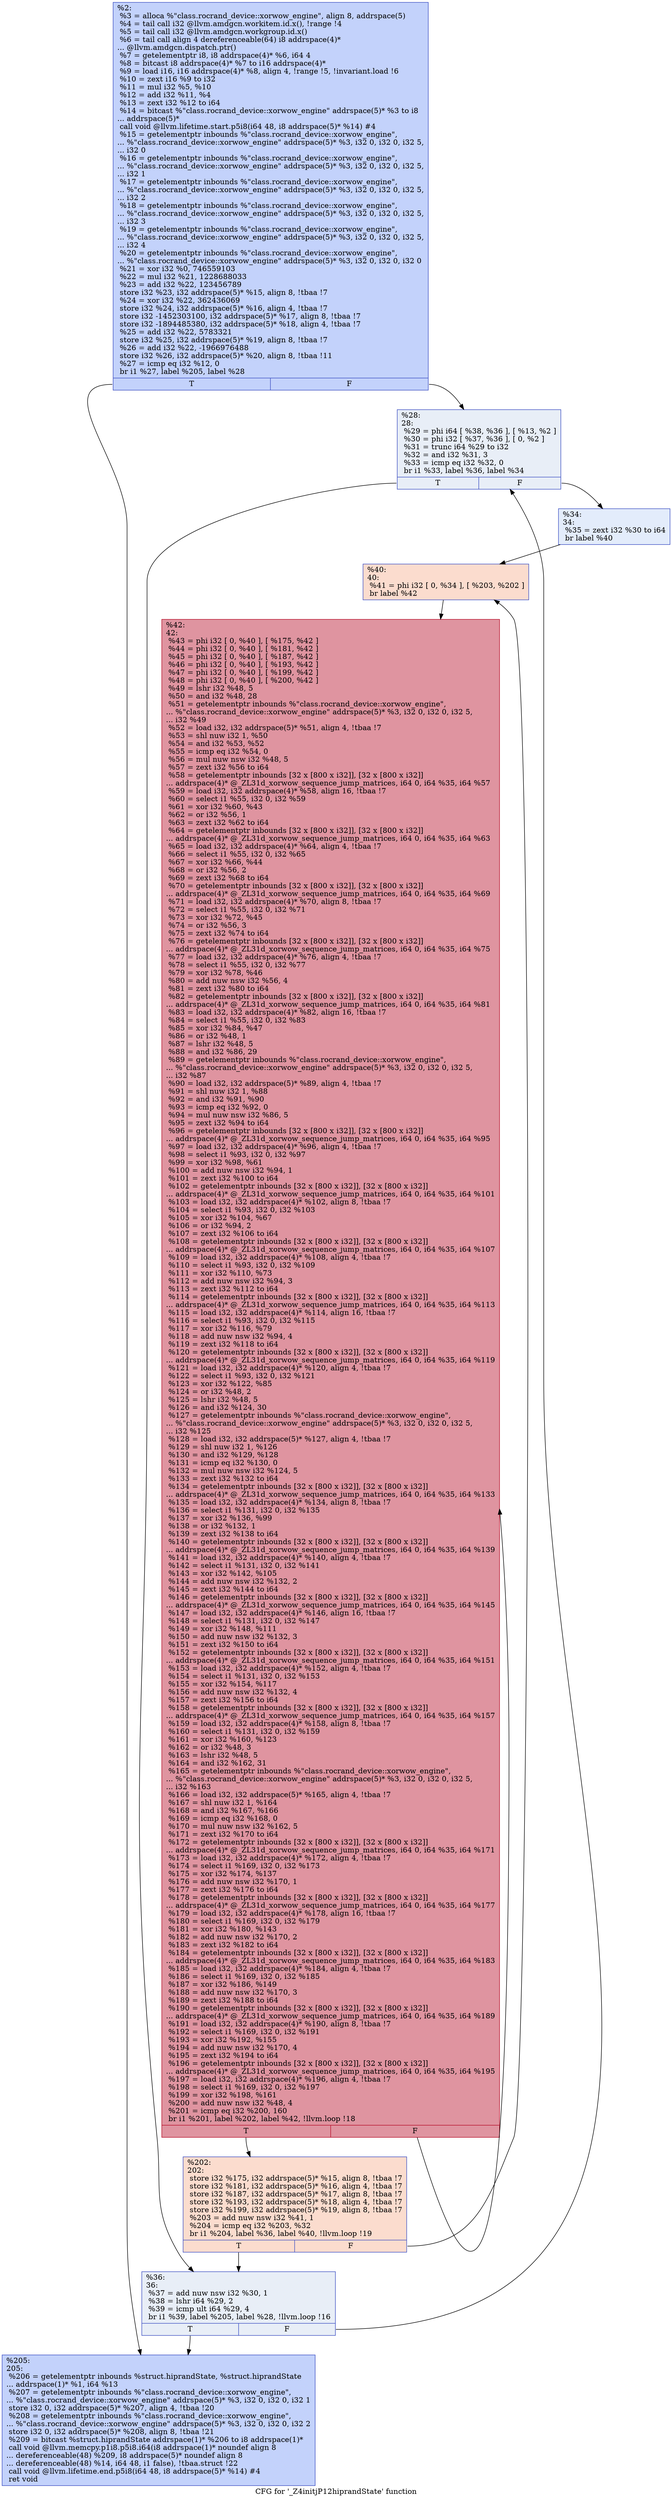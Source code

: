 digraph "CFG for '_Z4initjP12hiprandState' function" {
	label="CFG for '_Z4initjP12hiprandState' function";

	Node0x6558a20 [shape=record,color="#3d50c3ff", style=filled, fillcolor="#779af770",label="{%2:\l  %3 = alloca %\"class.rocrand_device::xorwow_engine\", align 8, addrspace(5)\l  %4 = tail call i32 @llvm.amdgcn.workitem.id.x(), !range !4\l  %5 = tail call i32 @llvm.amdgcn.workgroup.id.x()\l  %6 = tail call align 4 dereferenceable(64) i8 addrspace(4)*\l... @llvm.amdgcn.dispatch.ptr()\l  %7 = getelementptr i8, i8 addrspace(4)* %6, i64 4\l  %8 = bitcast i8 addrspace(4)* %7 to i16 addrspace(4)*\l  %9 = load i16, i16 addrspace(4)* %8, align 4, !range !5, !invariant.load !6\l  %10 = zext i16 %9 to i32\l  %11 = mul i32 %5, %10\l  %12 = add i32 %11, %4\l  %13 = zext i32 %12 to i64\l  %14 = bitcast %\"class.rocrand_device::xorwow_engine\" addrspace(5)* %3 to i8\l... addrspace(5)*\l  call void @llvm.lifetime.start.p5i8(i64 48, i8 addrspace(5)* %14) #4\l  %15 = getelementptr inbounds %\"class.rocrand_device::xorwow_engine\",\l... %\"class.rocrand_device::xorwow_engine\" addrspace(5)* %3, i32 0, i32 0, i32 5,\l... i32 0\l  %16 = getelementptr inbounds %\"class.rocrand_device::xorwow_engine\",\l... %\"class.rocrand_device::xorwow_engine\" addrspace(5)* %3, i32 0, i32 0, i32 5,\l... i32 1\l  %17 = getelementptr inbounds %\"class.rocrand_device::xorwow_engine\",\l... %\"class.rocrand_device::xorwow_engine\" addrspace(5)* %3, i32 0, i32 0, i32 5,\l... i32 2\l  %18 = getelementptr inbounds %\"class.rocrand_device::xorwow_engine\",\l... %\"class.rocrand_device::xorwow_engine\" addrspace(5)* %3, i32 0, i32 0, i32 5,\l... i32 3\l  %19 = getelementptr inbounds %\"class.rocrand_device::xorwow_engine\",\l... %\"class.rocrand_device::xorwow_engine\" addrspace(5)* %3, i32 0, i32 0, i32 5,\l... i32 4\l  %20 = getelementptr inbounds %\"class.rocrand_device::xorwow_engine\",\l... %\"class.rocrand_device::xorwow_engine\" addrspace(5)* %3, i32 0, i32 0, i32 0\l  %21 = xor i32 %0, 746559103\l  %22 = mul i32 %21, 1228688033\l  %23 = add i32 %22, 123456789\l  store i32 %23, i32 addrspace(5)* %15, align 8, !tbaa !7\l  %24 = xor i32 %22, 362436069\l  store i32 %24, i32 addrspace(5)* %16, align 4, !tbaa !7\l  store i32 -1452303100, i32 addrspace(5)* %17, align 8, !tbaa !7\l  store i32 -1894485380, i32 addrspace(5)* %18, align 4, !tbaa !7\l  %25 = add i32 %22, 5783321\l  store i32 %25, i32 addrspace(5)* %19, align 8, !tbaa !7\l  %26 = add i32 %22, -1966976488\l  store i32 %26, i32 addrspace(5)* %20, align 8, !tbaa !11\l  %27 = icmp eq i32 %12, 0\l  br i1 %27, label %205, label %28\l|{<s0>T|<s1>F}}"];
	Node0x6558a20:s0 -> Node0x655f720;
	Node0x6558a20:s1 -> Node0x655f7b0;
	Node0x655f7b0 [shape=record,color="#3d50c3ff", style=filled, fillcolor="#cbd8ee70",label="{%28:\l28:                                               \l  %29 = phi i64 [ %38, %36 ], [ %13, %2 ]\l  %30 = phi i32 [ %37, %36 ], [ 0, %2 ]\l  %31 = trunc i64 %29 to i32\l  %32 = and i32 %31, 3\l  %33 = icmp eq i32 %32, 0\l  br i1 %33, label %36, label %34\l|{<s0>T|<s1>F}}"];
	Node0x655f7b0:s0 -> Node0x655f8f0;
	Node0x655f7b0:s1 -> Node0x655e170;
	Node0x655e170 [shape=record,color="#3d50c3ff", style=filled, fillcolor="#bfd3f670",label="{%34:\l34:                                               \l  %35 = zext i32 %30 to i64\l  br label %40\l}"];
	Node0x655e170 -> Node0x655ffc0;
	Node0x655f8f0 [shape=record,color="#3d50c3ff", style=filled, fillcolor="#cbd8ee70",label="{%36:\l36:                                               \l  %37 = add nuw nsw i32 %30, 1\l  %38 = lshr i64 %29, 2\l  %39 = icmp ult i64 %29, 4\l  br i1 %39, label %205, label %28, !llvm.loop !16\l|{<s0>T|<s1>F}}"];
	Node0x655f8f0:s0 -> Node0x655f720;
	Node0x655f8f0:s1 -> Node0x655f7b0;
	Node0x655ffc0 [shape=record,color="#3d50c3ff", style=filled, fillcolor="#f7af9170",label="{%40:\l40:                                               \l  %41 = phi i32 [ 0, %34 ], [ %203, %202 ]\l  br label %42\l}"];
	Node0x655ffc0 -> Node0x65604a0;
	Node0x65604a0 [shape=record,color="#b70d28ff", style=filled, fillcolor="#b70d2870",label="{%42:\l42:                                               \l  %43 = phi i32 [ 0, %40 ], [ %175, %42 ]\l  %44 = phi i32 [ 0, %40 ], [ %181, %42 ]\l  %45 = phi i32 [ 0, %40 ], [ %187, %42 ]\l  %46 = phi i32 [ 0, %40 ], [ %193, %42 ]\l  %47 = phi i32 [ 0, %40 ], [ %199, %42 ]\l  %48 = phi i32 [ 0, %40 ], [ %200, %42 ]\l  %49 = lshr i32 %48, 5\l  %50 = and i32 %48, 28\l  %51 = getelementptr inbounds %\"class.rocrand_device::xorwow_engine\",\l... %\"class.rocrand_device::xorwow_engine\" addrspace(5)* %3, i32 0, i32 0, i32 5,\l... i32 %49\l  %52 = load i32, i32 addrspace(5)* %51, align 4, !tbaa !7\l  %53 = shl nuw i32 1, %50\l  %54 = and i32 %53, %52\l  %55 = icmp eq i32 %54, 0\l  %56 = mul nuw nsw i32 %48, 5\l  %57 = zext i32 %56 to i64\l  %58 = getelementptr inbounds [32 x [800 x i32]], [32 x [800 x i32]]\l... addrspace(4)* @_ZL31d_xorwow_sequence_jump_matrices, i64 0, i64 %35, i64 %57\l  %59 = load i32, i32 addrspace(4)* %58, align 16, !tbaa !7\l  %60 = select i1 %55, i32 0, i32 %59\l  %61 = xor i32 %60, %43\l  %62 = or i32 %56, 1\l  %63 = zext i32 %62 to i64\l  %64 = getelementptr inbounds [32 x [800 x i32]], [32 x [800 x i32]]\l... addrspace(4)* @_ZL31d_xorwow_sequence_jump_matrices, i64 0, i64 %35, i64 %63\l  %65 = load i32, i32 addrspace(4)* %64, align 4, !tbaa !7\l  %66 = select i1 %55, i32 0, i32 %65\l  %67 = xor i32 %66, %44\l  %68 = or i32 %56, 2\l  %69 = zext i32 %68 to i64\l  %70 = getelementptr inbounds [32 x [800 x i32]], [32 x [800 x i32]]\l... addrspace(4)* @_ZL31d_xorwow_sequence_jump_matrices, i64 0, i64 %35, i64 %69\l  %71 = load i32, i32 addrspace(4)* %70, align 8, !tbaa !7\l  %72 = select i1 %55, i32 0, i32 %71\l  %73 = xor i32 %72, %45\l  %74 = or i32 %56, 3\l  %75 = zext i32 %74 to i64\l  %76 = getelementptr inbounds [32 x [800 x i32]], [32 x [800 x i32]]\l... addrspace(4)* @_ZL31d_xorwow_sequence_jump_matrices, i64 0, i64 %35, i64 %75\l  %77 = load i32, i32 addrspace(4)* %76, align 4, !tbaa !7\l  %78 = select i1 %55, i32 0, i32 %77\l  %79 = xor i32 %78, %46\l  %80 = add nuw nsw i32 %56, 4\l  %81 = zext i32 %80 to i64\l  %82 = getelementptr inbounds [32 x [800 x i32]], [32 x [800 x i32]]\l... addrspace(4)* @_ZL31d_xorwow_sequence_jump_matrices, i64 0, i64 %35, i64 %81\l  %83 = load i32, i32 addrspace(4)* %82, align 16, !tbaa !7\l  %84 = select i1 %55, i32 0, i32 %83\l  %85 = xor i32 %84, %47\l  %86 = or i32 %48, 1\l  %87 = lshr i32 %48, 5\l  %88 = and i32 %86, 29\l  %89 = getelementptr inbounds %\"class.rocrand_device::xorwow_engine\",\l... %\"class.rocrand_device::xorwow_engine\" addrspace(5)* %3, i32 0, i32 0, i32 5,\l... i32 %87\l  %90 = load i32, i32 addrspace(5)* %89, align 4, !tbaa !7\l  %91 = shl nuw i32 1, %88\l  %92 = and i32 %91, %90\l  %93 = icmp eq i32 %92, 0\l  %94 = mul nuw nsw i32 %86, 5\l  %95 = zext i32 %94 to i64\l  %96 = getelementptr inbounds [32 x [800 x i32]], [32 x [800 x i32]]\l... addrspace(4)* @_ZL31d_xorwow_sequence_jump_matrices, i64 0, i64 %35, i64 %95\l  %97 = load i32, i32 addrspace(4)* %96, align 4, !tbaa !7\l  %98 = select i1 %93, i32 0, i32 %97\l  %99 = xor i32 %98, %61\l  %100 = add nuw nsw i32 %94, 1\l  %101 = zext i32 %100 to i64\l  %102 = getelementptr inbounds [32 x [800 x i32]], [32 x [800 x i32]]\l... addrspace(4)* @_ZL31d_xorwow_sequence_jump_matrices, i64 0, i64 %35, i64 %101\l  %103 = load i32, i32 addrspace(4)* %102, align 8, !tbaa !7\l  %104 = select i1 %93, i32 0, i32 %103\l  %105 = xor i32 %104, %67\l  %106 = or i32 %94, 2\l  %107 = zext i32 %106 to i64\l  %108 = getelementptr inbounds [32 x [800 x i32]], [32 x [800 x i32]]\l... addrspace(4)* @_ZL31d_xorwow_sequence_jump_matrices, i64 0, i64 %35, i64 %107\l  %109 = load i32, i32 addrspace(4)* %108, align 4, !tbaa !7\l  %110 = select i1 %93, i32 0, i32 %109\l  %111 = xor i32 %110, %73\l  %112 = add nuw nsw i32 %94, 3\l  %113 = zext i32 %112 to i64\l  %114 = getelementptr inbounds [32 x [800 x i32]], [32 x [800 x i32]]\l... addrspace(4)* @_ZL31d_xorwow_sequence_jump_matrices, i64 0, i64 %35, i64 %113\l  %115 = load i32, i32 addrspace(4)* %114, align 16, !tbaa !7\l  %116 = select i1 %93, i32 0, i32 %115\l  %117 = xor i32 %116, %79\l  %118 = add nuw nsw i32 %94, 4\l  %119 = zext i32 %118 to i64\l  %120 = getelementptr inbounds [32 x [800 x i32]], [32 x [800 x i32]]\l... addrspace(4)* @_ZL31d_xorwow_sequence_jump_matrices, i64 0, i64 %35, i64 %119\l  %121 = load i32, i32 addrspace(4)* %120, align 4, !tbaa !7\l  %122 = select i1 %93, i32 0, i32 %121\l  %123 = xor i32 %122, %85\l  %124 = or i32 %48, 2\l  %125 = lshr i32 %48, 5\l  %126 = and i32 %124, 30\l  %127 = getelementptr inbounds %\"class.rocrand_device::xorwow_engine\",\l... %\"class.rocrand_device::xorwow_engine\" addrspace(5)* %3, i32 0, i32 0, i32 5,\l... i32 %125\l  %128 = load i32, i32 addrspace(5)* %127, align 4, !tbaa !7\l  %129 = shl nuw i32 1, %126\l  %130 = and i32 %129, %128\l  %131 = icmp eq i32 %130, 0\l  %132 = mul nuw nsw i32 %124, 5\l  %133 = zext i32 %132 to i64\l  %134 = getelementptr inbounds [32 x [800 x i32]], [32 x [800 x i32]]\l... addrspace(4)* @_ZL31d_xorwow_sequence_jump_matrices, i64 0, i64 %35, i64 %133\l  %135 = load i32, i32 addrspace(4)* %134, align 8, !tbaa !7\l  %136 = select i1 %131, i32 0, i32 %135\l  %137 = xor i32 %136, %99\l  %138 = or i32 %132, 1\l  %139 = zext i32 %138 to i64\l  %140 = getelementptr inbounds [32 x [800 x i32]], [32 x [800 x i32]]\l... addrspace(4)* @_ZL31d_xorwow_sequence_jump_matrices, i64 0, i64 %35, i64 %139\l  %141 = load i32, i32 addrspace(4)* %140, align 4, !tbaa !7\l  %142 = select i1 %131, i32 0, i32 %141\l  %143 = xor i32 %142, %105\l  %144 = add nuw nsw i32 %132, 2\l  %145 = zext i32 %144 to i64\l  %146 = getelementptr inbounds [32 x [800 x i32]], [32 x [800 x i32]]\l... addrspace(4)* @_ZL31d_xorwow_sequence_jump_matrices, i64 0, i64 %35, i64 %145\l  %147 = load i32, i32 addrspace(4)* %146, align 16, !tbaa !7\l  %148 = select i1 %131, i32 0, i32 %147\l  %149 = xor i32 %148, %111\l  %150 = add nuw nsw i32 %132, 3\l  %151 = zext i32 %150 to i64\l  %152 = getelementptr inbounds [32 x [800 x i32]], [32 x [800 x i32]]\l... addrspace(4)* @_ZL31d_xorwow_sequence_jump_matrices, i64 0, i64 %35, i64 %151\l  %153 = load i32, i32 addrspace(4)* %152, align 4, !tbaa !7\l  %154 = select i1 %131, i32 0, i32 %153\l  %155 = xor i32 %154, %117\l  %156 = add nuw nsw i32 %132, 4\l  %157 = zext i32 %156 to i64\l  %158 = getelementptr inbounds [32 x [800 x i32]], [32 x [800 x i32]]\l... addrspace(4)* @_ZL31d_xorwow_sequence_jump_matrices, i64 0, i64 %35, i64 %157\l  %159 = load i32, i32 addrspace(4)* %158, align 8, !tbaa !7\l  %160 = select i1 %131, i32 0, i32 %159\l  %161 = xor i32 %160, %123\l  %162 = or i32 %48, 3\l  %163 = lshr i32 %48, 5\l  %164 = and i32 %162, 31\l  %165 = getelementptr inbounds %\"class.rocrand_device::xorwow_engine\",\l... %\"class.rocrand_device::xorwow_engine\" addrspace(5)* %3, i32 0, i32 0, i32 5,\l... i32 %163\l  %166 = load i32, i32 addrspace(5)* %165, align 4, !tbaa !7\l  %167 = shl nuw i32 1, %164\l  %168 = and i32 %167, %166\l  %169 = icmp eq i32 %168, 0\l  %170 = mul nuw nsw i32 %162, 5\l  %171 = zext i32 %170 to i64\l  %172 = getelementptr inbounds [32 x [800 x i32]], [32 x [800 x i32]]\l... addrspace(4)* @_ZL31d_xorwow_sequence_jump_matrices, i64 0, i64 %35, i64 %171\l  %173 = load i32, i32 addrspace(4)* %172, align 4, !tbaa !7\l  %174 = select i1 %169, i32 0, i32 %173\l  %175 = xor i32 %174, %137\l  %176 = add nuw nsw i32 %170, 1\l  %177 = zext i32 %176 to i64\l  %178 = getelementptr inbounds [32 x [800 x i32]], [32 x [800 x i32]]\l... addrspace(4)* @_ZL31d_xorwow_sequence_jump_matrices, i64 0, i64 %35, i64 %177\l  %179 = load i32, i32 addrspace(4)* %178, align 16, !tbaa !7\l  %180 = select i1 %169, i32 0, i32 %179\l  %181 = xor i32 %180, %143\l  %182 = add nuw nsw i32 %170, 2\l  %183 = zext i32 %182 to i64\l  %184 = getelementptr inbounds [32 x [800 x i32]], [32 x [800 x i32]]\l... addrspace(4)* @_ZL31d_xorwow_sequence_jump_matrices, i64 0, i64 %35, i64 %183\l  %185 = load i32, i32 addrspace(4)* %184, align 4, !tbaa !7\l  %186 = select i1 %169, i32 0, i32 %185\l  %187 = xor i32 %186, %149\l  %188 = add nuw nsw i32 %170, 3\l  %189 = zext i32 %188 to i64\l  %190 = getelementptr inbounds [32 x [800 x i32]], [32 x [800 x i32]]\l... addrspace(4)* @_ZL31d_xorwow_sequence_jump_matrices, i64 0, i64 %35, i64 %189\l  %191 = load i32, i32 addrspace(4)* %190, align 8, !tbaa !7\l  %192 = select i1 %169, i32 0, i32 %191\l  %193 = xor i32 %192, %155\l  %194 = add nuw nsw i32 %170, 4\l  %195 = zext i32 %194 to i64\l  %196 = getelementptr inbounds [32 x [800 x i32]], [32 x [800 x i32]]\l... addrspace(4)* @_ZL31d_xorwow_sequence_jump_matrices, i64 0, i64 %35, i64 %195\l  %197 = load i32, i32 addrspace(4)* %196, align 4, !tbaa !7\l  %198 = select i1 %169, i32 0, i32 %197\l  %199 = xor i32 %198, %161\l  %200 = add nuw nsw i32 %48, 4\l  %201 = icmp eq i32 %200, 160\l  br i1 %201, label %202, label %42, !llvm.loop !18\l|{<s0>T|<s1>F}}"];
	Node0x65604a0:s0 -> Node0x6560360;
	Node0x65604a0:s1 -> Node0x65604a0;
	Node0x6560360 [shape=record,color="#3d50c3ff", style=filled, fillcolor="#f7af9170",label="{%202:\l202:                                              \l  store i32 %175, i32 addrspace(5)* %15, align 8, !tbaa !7\l  store i32 %181, i32 addrspace(5)* %16, align 4, !tbaa !7\l  store i32 %187, i32 addrspace(5)* %17, align 8, !tbaa !7\l  store i32 %193, i32 addrspace(5)* %18, align 4, !tbaa !7\l  store i32 %199, i32 addrspace(5)* %19, align 8, !tbaa !7\l  %203 = add nuw nsw i32 %41, 1\l  %204 = icmp eq i32 %203, %32\l  br i1 %204, label %36, label %40, !llvm.loop !19\l|{<s0>T|<s1>F}}"];
	Node0x6560360:s0 -> Node0x655f8f0;
	Node0x6560360:s1 -> Node0x655ffc0;
	Node0x655f720 [shape=record,color="#3d50c3ff", style=filled, fillcolor="#779af770",label="{%205:\l205:                                              \l  %206 = getelementptr inbounds %struct.hiprandState, %struct.hiprandState\l... addrspace(1)* %1, i64 %13\l  %207 = getelementptr inbounds %\"class.rocrand_device::xorwow_engine\",\l... %\"class.rocrand_device::xorwow_engine\" addrspace(5)* %3, i32 0, i32 0, i32 1\l  store i32 0, i32 addrspace(5)* %207, align 4, !tbaa !20\l  %208 = getelementptr inbounds %\"class.rocrand_device::xorwow_engine\",\l... %\"class.rocrand_device::xorwow_engine\" addrspace(5)* %3, i32 0, i32 0, i32 2\l  store i32 0, i32 addrspace(5)* %208, align 8, !tbaa !21\l  %209 = bitcast %struct.hiprandState addrspace(1)* %206 to i8 addrspace(1)*\l  call void @llvm.memcpy.p1i8.p5i8.i64(i8 addrspace(1)* noundef align 8\l... dereferenceable(48) %209, i8 addrspace(5)* noundef align 8\l... dereferenceable(48) %14, i64 48, i1 false), !tbaa.struct !22\l  call void @llvm.lifetime.end.p5i8(i64 48, i8 addrspace(5)* %14) #4\l  ret void\l}"];
}
